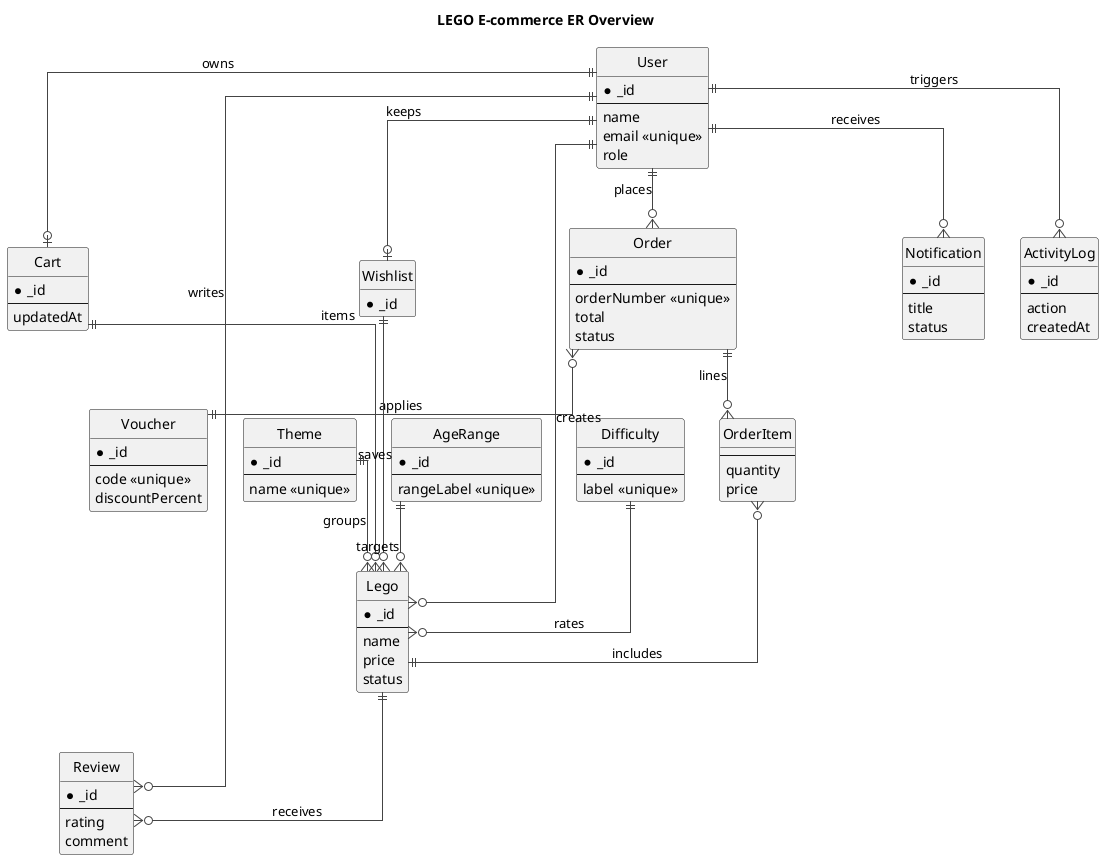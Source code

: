 @startuml SimpleERD
title LEGO E-commerce ER Overview

hide circle
hide methods
skinparam linetype ortho
skinparam entity {
  BackgroundColor #fdfdfd
  BorderColor #333333
  FontSize 14
}
skinparam ArrowColor #444444
skinparam defaultFontName Arial

entity User {
  * _id
  --
  name
  email <<unique>>
  role
}

entity Lego {
  * _id
  --
  name
  price
  status
}

entity Order {
  * _id
  --
  orderNumber <<unique>>
  total
  status
}

entity OrderItem {
  --
  quantity
  price
}

entity Review {
  * _id
  --
  rating
  comment
}

entity Cart {
  * _id
  --
  updatedAt
}

entity Wishlist {
  * _id
}

entity Notification {
  * _id
  --
  title
  status
}

entity ActivityLog {
  * _id
  --
  action
  createdAt
}

entity Voucher {
  * _id
  --
  code <<unique>>
  discountPercent
}

entity Theme {
  * _id
  --
  name <<unique>>
}

entity AgeRange {
  * _id
  --
  rangeLabel <<unique>>
}

entity Difficulty {
  * _id
  --
  label <<unique>>
}

User ||--o{ Order : places
Order ||--o{ OrderItem : lines
OrderItem }o--|| Lego : includes
Order }o--|| Voucher : applies

User ||--o| Cart : owns
Cart ||--o{ Lego : items

User ||--o| Wishlist : keeps
Wishlist ||--o{ Lego : saves

User ||--o{ Review : writes
Lego ||--o{ Review : receives

User ||--o{ Notification : receives
User ||--o{ ActivityLog : triggers

User ||--o{ Lego : creates
Theme ||--o{ Lego : groups
AgeRange ||--o{ Lego : targets
Difficulty ||--o{ Lego : rates

@enduml
